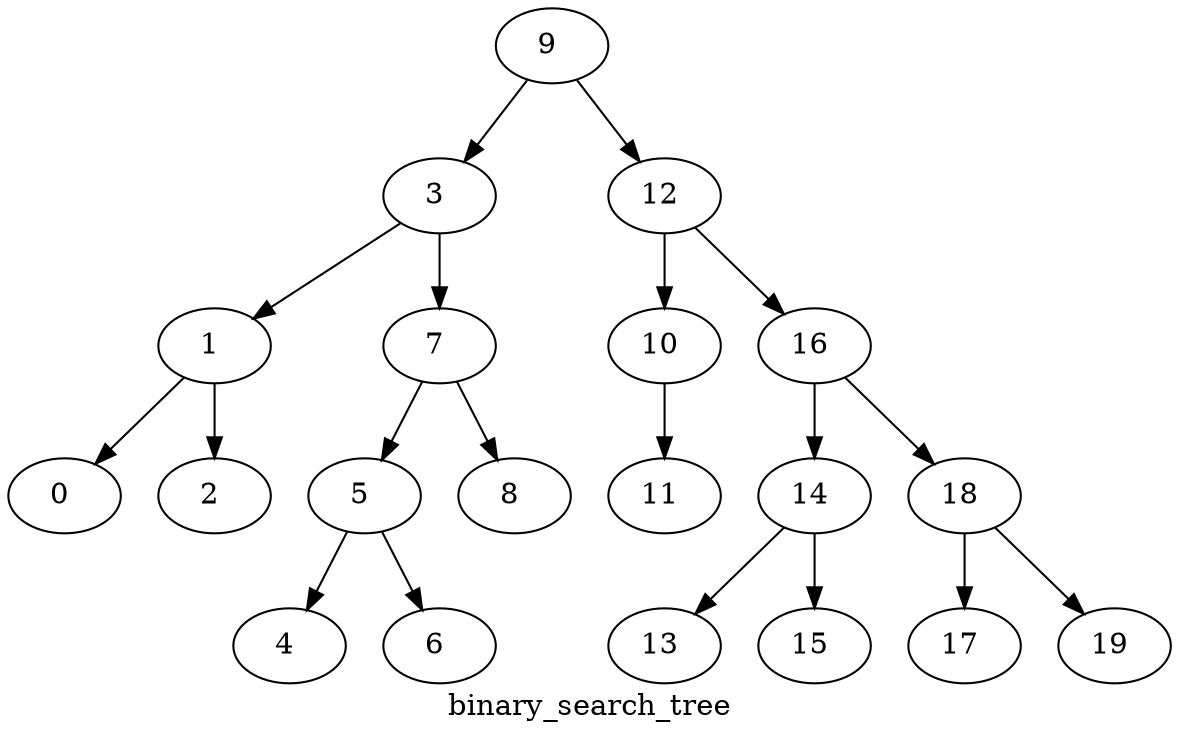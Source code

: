 digraph G{
	label = "binary_search_tree"	style = "dashed";
	color = purple;
	Node0 [ label = "9 "];
	Node0->{ Node1 Node2 }
	Node1 [ label = "3 "];
	Node1->{ Node3 Node4 }
	Node2 [ label = "12 "];
	Node2->{ Node5 Node6 }
	Node3 [ label = "1 "];
	Node3->{ Node7 Node8 }
	Node4 [ label = "7 "];
	Node4->{ Node9 Node10 }
	Node5 [ label = "10 "];
	Node5->{ Node11 }
	Node6 [ label = "16 "];
	Node6->{ Node12 Node13 }
	Node7 [ label = "0 "];
	Node7->{ }
	Node8 [ label = "2 "];
	Node8->{ }
	Node9 [ label = "5 "];
	Node9->{ Node14 Node15 }
	Node10 [ label = "8 "];
	Node10->{ }
	Node11 [ label = "11 "];
	Node11->{ }
	Node12 [ label = "14 "];
	Node12->{ Node16 Node17 }
	Node13 [ label = "18 "];
	Node13->{ Node18 Node19 }
	Node14 [ label = "4 "];
	Node14->{ }
	Node15 [ label = "6 "];
	Node15->{ }
	Node16 [ label = "13 "];
	Node16->{ }
	Node17 [ label = "15 "];
	Node17->{ }
	Node18 [ label = "17 "];
	Node18->{ }
	Node19 [ label = "19 "];
	Node19->{ }
}
